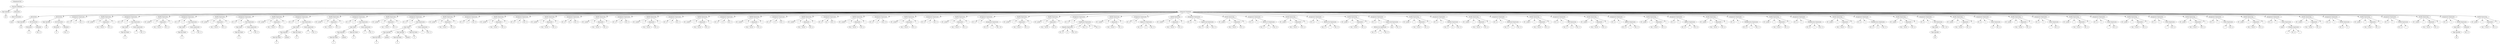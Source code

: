 digraph G {
		Q0[label="CompilationUnit"];
		Q0 -> Q1
		Q1[label="Function Definition"];
		Q1 -> Q2
		Q2[label="Type Specifier"];
		Q2 -> Q3
		Q3[label="int"];
		Q1 -> Q4
		Q4[label="Declarator"];
		Q4 -> Q5
		Q5[label="Direct Declarator"];
		Q5 -> Q6
		Q6[label="main"];
		Q1 -> Q7
		Q7[label="Compound Statement"];
		Q7 -> Q8
		Q8[label="Declaration"];
		Q8 -> Q9
		Q9[label="Type Specifier"];
		Q9 -> Q10
		Q10[label="int"];
		Q8 -> Q11
		Q11[label="Init Declarator"];
		Q11 -> Q12
		Q12[label="Declarator"];
		Q12 -> Q13
		Q13[label="a"];
		Q11 -> Q14
		Q14[label="Initializer"];
		Q14 -> Q15
		Q15[label="Val = 5"];
		Q7 -> Q16
		Q16[label="Declaration"];
		Q16 -> Q17
		Q17[label="Type Specifier"];
		Q17 -> Q18
		Q18[label="int"];
		Q16 -> Q19
		Q19[label="Init Declarator"];
		Q19 -> Q20
		Q20[label="Declarator"];
		Q20 -> Q21
		Q21[label="b"];
		Q19 -> Q22
		Q22[label="Initializer"];
		Q22 -> Q23
		Q23[label="Val = 2"];
		Q7 -> Q24
		Q24[label="Assignment Expression"];
		Q24 -> Q25
		Q25[label="ID = a"];
		Q24 -> Q26
		Q26[label="="];
		Q24 -> Q27
		Q27[label="Val = 2"];
		Q7 -> Q28
		Q28[label="Postfix Expression"];
		Q28 -> Q29
		Q29[label="ID = printf"];
		Q28 -> Q30
		Q30[label="("];
		Q28 -> Q31
		Q31[label="Arguments"];
		Q31 -> Q32
		Q32[label="Val = \"%d \\n\""];
		Q31 -> Q33
		Q33[label="ID = a"];
		Q28 -> Q34
		Q34[label=")"];
		Q7 -> Q35
		Q35[label="Assignment Expression"];
		Q35 -> Q36
		Q36[label="ID = a"];
		Q35 -> Q37
		Q37[label="="];
		Q35 -> Q38
		Q38[label="Cast Expression"];
		Q38 -> Q39
		Q39[label="Type Name"];
		Q39 -> Q40
		Q40[label="Type Def Name"];
		Q40 -> Q41
		Q41[label="a"];
		Q38 -> Q42
		Q42[label="Unary Expression"];
		Q42 -> Q43
		Q43[label="*"];
		Q42 -> Q44
		Q44[label="Val = 2"];
		Q7 -> Q45
		Q45[label="Postfix Expression"];
		Q45 -> Q46
		Q46[label="ID = printf"];
		Q45 -> Q47
		Q47[label="("];
		Q45 -> Q48
		Q48[label="Arguments"];
		Q48 -> Q49
		Q49[label="Val = \"%d \\n\""];
		Q48 -> Q50
		Q50[label="ID = a"];
		Q45 -> Q51
		Q51[label=")"];
		Q7 -> Q52
		Q52[label="Assignment Expression"];
		Q52 -> Q53
		Q53[label="ID = a"];
		Q52 -> Q54
		Q54[label="="];
		Q52 -> Q55
		Q55[label="Cast Expression"];
		Q55 -> Q56
		Q56[label="Type Name"];
		Q56 -> Q57
		Q57[label="Type Def Name"];
		Q57 -> Q58
		Q58[label="a"];
		Q55 -> Q59
		Q59[label="Unary Expression"];
		Q59 -> Q60
		Q60[label="+"];
		Q59 -> Q61
		Q61[label="Val = 2"];
		Q7 -> Q62
		Q62[label="Postfix Expression"];
		Q62 -> Q63
		Q63[label="ID = printf"];
		Q62 -> Q64
		Q64[label="("];
		Q62 -> Q65
		Q65[label="Arguments"];
		Q65 -> Q66
		Q66[label="Val = \"%d \\n\""];
		Q65 -> Q67
		Q67[label="ID = a"];
		Q62 -> Q68
		Q68[label=")"];
		Q7 -> Q69
		Q69[label="Assignment Expression"];
		Q69 -> Q70
		Q70[label="ID = a"];
		Q69 -> Q71
		Q71[label="="];
		Q69 -> Q72
		Q72[label="Cast Expression"];
		Q72 -> Q73
		Q73[label="Type Name"];
		Q73 -> Q74
		Q74[label="Type Def Name"];
		Q74 -> Q75
		Q75[label="a"];
		Q72 -> Q76
		Q76[label="Unary Expression"];
		Q76 -> Q77
		Q77[label="-"];
		Q76 -> Q78
		Q78[label="Val = 2"];
		Q7 -> Q79
		Q79[label="Postfix Expression"];
		Q79 -> Q80
		Q80[label="ID = printf"];
		Q79 -> Q81
		Q81[label="("];
		Q79 -> Q82
		Q82[label="Arguments"];
		Q82 -> Q83
		Q83[label="Val = \"%d \\n\""];
		Q82 -> Q84
		Q84[label="ID = a"];
		Q79 -> Q85
		Q85[label=")"];
		Q7 -> Q86
		Q86[label="Assignment Expression"];
		Q86 -> Q87
		Q87[label="ID = a"];
		Q86 -> Q88
		Q88[label="="];
		Q86 -> Q89
		Q89[label="Cast Expression"];
		Q89 -> Q90
		Q90[label="Type Name"];
		Q90 -> Q91
		Q91[label="Type Specifier"];
		Q91 -> Q92
		Q92[label="Type Def Name"];
		Q92 -> Q93
		Q93[label="a"];
		Q91 -> Q94
		Q94[label="pointer"];
		Q90 -> Q95
		Q95[label="Type Def Name"];
		Q95 -> Q96
		Q96[label="b"];
		Q89 -> Q97
		Q97[label="Unary Expression"];
		Q97 -> Q98
		Q98[label="*"];
		Q97 -> Q99
		Q99[label="Val = 2"];
		Q7 -> Q100
		Q100[label="Postfix Expression"];
		Q100 -> Q101
		Q101[label="ID = printf"];
		Q100 -> Q102
		Q102[label="("];
		Q100 -> Q103
		Q103[label="Arguments"];
		Q103 -> Q104
		Q104[label="Val = \"%d \\n\""];
		Q103 -> Q105
		Q105[label="ID = a"];
		Q100 -> Q106
		Q106[label=")"];
		Q7 -> Q107
		Q107[label="Assignment Expression"];
		Q107 -> Q108
		Q108[label="ID = a"];
		Q107 -> Q109
		Q109[label="="];
		Q107 -> Q110
		Q110[label="Cast Expression"];
		Q110 -> Q111
		Q111[label="Type Name"];
		Q111 -> Q112
		Q112[label="Type Specifier"];
		Q112 -> Q113
		Q113[label="Type Def Name"];
		Q113 -> Q114
		Q114[label="a"];
		Q112 -> Q115
		Q115[label="pointer"];
		Q111 -> Q116
		Q116[label="Type Def Name"];
		Q116 -> Q117
		Q117[label="b"];
		Q110 -> Q118
		Q118[label="Unary Expression"];
		Q118 -> Q119
		Q119[label="+"];
		Q118 -> Q120
		Q120[label="Val = 2"];
		Q7 -> Q121
		Q121[label="Postfix Expression"];
		Q121 -> Q122
		Q122[label="ID = printf"];
		Q121 -> Q123
		Q123[label="("];
		Q121 -> Q124
		Q124[label="Arguments"];
		Q124 -> Q125
		Q125[label="Val = \"%d \\n\""];
		Q124 -> Q126
		Q126[label="ID = a"];
		Q121 -> Q127
		Q127[label=")"];
		Q7 -> Q128
		Q128[label="Assignment Expression"];
		Q128 -> Q129
		Q129[label="ID = a"];
		Q128 -> Q130
		Q130[label="="];
		Q128 -> Q131
		Q131[label="Cast Expression"];
		Q131 -> Q132
		Q132[label="Type Name"];
		Q132 -> Q133
		Q133[label="Type Specifier"];
		Q133 -> Q134
		Q134[label="Type Def Name"];
		Q134 -> Q135
		Q135[label="a"];
		Q133 -> Q136
		Q136[label="pointer"];
		Q132 -> Q137
		Q137[label="Type Specifier"];
		Q137 -> Q138
		Q138[label="Type Def Name"];
		Q138 -> Q139
		Q139[label="b"];
		Q137 -> Q140
		Q140[label="pointer"];
		Q132 -> Q141
		Q141[label="Type Def Name"];
		Q141 -> Q142
		Q142[label="b"];
		Q131 -> Q143
		Q143[label="Unary Expression"];
		Q143 -> Q144
		Q144[label="*"];
		Q143 -> Q145
		Q145[label="Val = 2"];
		Q7 -> Q146
		Q146[label="Postfix Expression"];
		Q146 -> Q147
		Q147[label="ID = printf"];
		Q146 -> Q148
		Q148[label="("];
		Q146 -> Q149
		Q149[label="Arguments"];
		Q149 -> Q150
		Q150[label="Val = \"%d \\n\""];
		Q149 -> Q151
		Q151[label="ID = a"];
		Q146 -> Q152
		Q152[label=")"];
		Q7 -> Q153
		Q153[label="Assignment Expression"];
		Q153 -> Q154
		Q154[label="ID = a"];
		Q153 -> Q155
		Q155[label="*="];
		Q153 -> Q156
		Q156[label="Val = 8"];
		Q7 -> Q157
		Q157[label="Postfix Expression"];
		Q157 -> Q158
		Q158[label="ID = printf"];
		Q157 -> Q159
		Q159[label="("];
		Q157 -> Q160
		Q160[label="Arguments"];
		Q160 -> Q161
		Q161[label="Val = \"%d \\n\""];
		Q160 -> Q162
		Q162[label="ID = a"];
		Q157 -> Q163
		Q163[label=")"];
		Q7 -> Q164
		Q164[label="Assignment Expression"];
		Q164 -> Q165
		Q165[label="ID = a"];
		Q164 -> Q166
		Q166[label="/="];
		Q164 -> Q167
		Q167[label="Val = 4"];
		Q7 -> Q168
		Q168[label="Postfix Expression"];
		Q168 -> Q169
		Q169[label="ID = printf"];
		Q168 -> Q170
		Q170[label="("];
		Q168 -> Q171
		Q171[label="Arguments"];
		Q171 -> Q172
		Q172[label="Val = \"%d \\n\""];
		Q171 -> Q173
		Q173[label="ID = a"];
		Q168 -> Q174
		Q174[label=")"];
		Q7 -> Q175
		Q175[label="Assignment Expression"];
		Q175 -> Q176
		Q176[label="ID = a"];
		Q175 -> Q177
		Q177[label="%="];
		Q175 -> Q178
		Q178[label="Val = 3"];
		Q7 -> Q179
		Q179[label="Postfix Expression"];
		Q179 -> Q180
		Q180[label="ID = printf"];
		Q179 -> Q181
		Q181[label="("];
		Q179 -> Q182
		Q182[label="Arguments"];
		Q182 -> Q183
		Q183[label="Val = \"%d \\n\""];
		Q182 -> Q184
		Q184[label="ID = a"];
		Q179 -> Q185
		Q185[label=")"];
		Q7 -> Q186
		Q186[label="Assignment Expression"];
		Q186 -> Q187
		Q187[label="ID = a"];
		Q186 -> Q188
		Q188[label="+="];
		Q186 -> Q189
		Q189[label="Val = 3"];
		Q7 -> Q190
		Q190[label="Postfix Expression"];
		Q190 -> Q191
		Q191[label="ID = printf"];
		Q190 -> Q192
		Q192[label="("];
		Q190 -> Q193
		Q193[label="Arguments"];
		Q193 -> Q194
		Q194[label="Val = \"%d \\n\""];
		Q193 -> Q195
		Q195[label="ID = a"];
		Q190 -> Q196
		Q196[label=")"];
		Q7 -> Q197
		Q197[label="Assignment Expression"];
		Q197 -> Q198
		Q198[label="ID = a"];
		Q197 -> Q199
		Q199[label="-="];
		Q197 -> Q200
		Q200[label="Val = 2"];
		Q7 -> Q201
		Q201[label="Postfix Expression"];
		Q201 -> Q202
		Q202[label="ID = printf"];
		Q201 -> Q203
		Q203[label="("];
		Q201 -> Q204
		Q204[label="Arguments"];
		Q204 -> Q205
		Q205[label="Val = \"%d \\n\""];
		Q204 -> Q206
		Q206[label="ID = a"];
		Q201 -> Q207
		Q207[label=")"];
		Q7 -> Q208
		Q208[label="Assignment Expression"];
		Q208 -> Q209
		Q209[label="ID = a"];
		Q208 -> Q210
		Q210[label="<<="];
		Q208 -> Q211
		Q211[label="Val = 2"];
		Q7 -> Q212
		Q212[label="Postfix Expression"];
		Q212 -> Q213
		Q213[label="ID = printf"];
		Q212 -> Q214
		Q214[label="("];
		Q212 -> Q215
		Q215[label="Arguments"];
		Q215 -> Q216
		Q216[label="Val = \"%d \\n\""];
		Q215 -> Q217
		Q217[label="ID = a"];
		Q212 -> Q218
		Q218[label=")"];
		Q7 -> Q219
		Q219[label="Assignment Expression"];
		Q219 -> Q220
		Q220[label="ID = a"];
		Q219 -> Q221
		Q221[label=">>="];
		Q219 -> Q222
		Q222[label="Val = 1"];
		Q7 -> Q223
		Q223[label="Postfix Expression"];
		Q223 -> Q224
		Q224[label="ID = printf"];
		Q223 -> Q225
		Q225[label="("];
		Q223 -> Q226
		Q226[label="Arguments"];
		Q226 -> Q227
		Q227[label="Val = \"%d \\n\""];
		Q226 -> Q228
		Q228[label="ID = a"];
		Q223 -> Q229
		Q229[label=")"];
		Q7 -> Q230
		Q230[label="Assignment Expression"];
		Q230 -> Q231
		Q231[label="ID = a"];
		Q230 -> Q232
		Q232[label="&="];
		Q230 -> Q233
		Q233[label="Val = 4"];
		Q7 -> Q234
		Q234[label="Postfix Expression"];
		Q234 -> Q235
		Q235[label="ID = printf"];
		Q234 -> Q236
		Q236[label="("];
		Q234 -> Q237
		Q237[label="Arguments"];
		Q237 -> Q238
		Q238[label="Val = \"%d \\n\""];
		Q237 -> Q239
		Q239[label="ID = a"];
		Q234 -> Q240
		Q240[label=")"];
		Q7 -> Q241
		Q241[label="Assignment Expression"];
		Q241 -> Q242
		Q242[label="ID = a"];
		Q241 -> Q243
		Q243[label="|="];
		Q241 -> Q244
		Q244[label="Val = 13"];
		Q7 -> Q245
		Q245[label="Postfix Expression"];
		Q245 -> Q246
		Q246[label="ID = printf"];
		Q245 -> Q247
		Q247[label="("];
		Q245 -> Q248
		Q248[label="Arguments"];
		Q248 -> Q249
		Q249[label="Val = \"%d \\n\""];
		Q248 -> Q250
		Q250[label="ID = a"];
		Q245 -> Q251
		Q251[label=")"];
		Q7 -> Q252
		Q252[label="Assignment Expression"];
		Q252 -> Q253
		Q253[label="ID = a"];
		Q252 -> Q254
		Q254[label="^="];
		Q252 -> Q255
		Q255[label="Val = 4"];
		Q7 -> Q256
		Q256[label="Postfix Expression"];
		Q256 -> Q257
		Q257[label="ID = printf"];
		Q256 -> Q258
		Q258[label="("];
		Q256 -> Q259
		Q259[label="Arguments"];
		Q259 -> Q260
		Q260[label="Val = \"%d \\n\""];
		Q259 -> Q261
		Q261[label="ID = a"];
		Q256 -> Q262
		Q262[label=")"];
		Q7 -> Q263
		Q263[label="Assignment Expression"];
		Q263 -> Q264
		Q264[label="ID = a"];
		Q263 -> Q265
		Q265[label="="];
		Q263 -> Q266
		Q266[label="Assignment Expression"];
		Q266 -> Q267
		Q267[label="ID = b"];
		Q266 -> Q268
		Q268[label="="];
		Q266 -> Q269
		Q269[label="Val = 20"];
		Q7 -> Q270
		Q270[label="Postfix Expression"];
		Q270 -> Q271
		Q271[label="ID = printf"];
		Q270 -> Q272
		Q272[label="("];
		Q270 -> Q273
		Q273[label="Arguments"];
		Q273 -> Q274
		Q274[label="Val = \"%d \\n\""];
		Q273 -> Q275
		Q275[label="ID = a"];
		Q270 -> Q276
		Q276[label=")"];
		Q7 -> Q277
		Q277[label="Postfix Expression"];
		Q277 -> Q278
		Q278[label="ID = printf"];
		Q277 -> Q279
		Q279[label="("];
		Q277 -> Q280
		Q280[label="Arguments"];
		Q280 -> Q281
		Q281[label="Val = \"%d \\n\""];
		Q280 -> Q282
		Q282[label="ID = b"];
		Q277 -> Q283
		Q283[label=")"];
		Q7 -> Q284
		Q284[label="Assignment Expression"];
		Q284 -> Q285
		Q285[label="ID = a"];
		Q284 -> Q286
		Q286[label="="];
		Q284 -> Q287
		Q287[label="Conditional Expression"];
		Q287 -> Q288
		Q288[label="Equality Expression"];
		Q288 -> Q289
		Q289[label="ID = a"];
		Q288 -> Q290
		Q290[label="=="];
		Q288 -> Q291
		Q291[label="Val = 20"];
		Q287 -> Q292
		Q292[label="?"];
		Q287 -> Q293
		Q293[label="Val = 3"];
		Q287 -> Q294
		Q294[label=":"];
		Q287 -> Q295
		Q295[label="Val = 4"];
		Q7 -> Q296
		Q296[label="Postfix Expression"];
		Q296 -> Q297
		Q297[label="ID = printf"];
		Q296 -> Q298
		Q298[label="("];
		Q296 -> Q299
		Q299[label="Arguments"];
		Q299 -> Q300
		Q300[label="Val = \"%d \\n\""];
		Q299 -> Q301
		Q301[label="ID = a"];
		Q296 -> Q302
		Q302[label=")"];
		Q7 -> Q303
		Q303[label="Assignment Expression"];
		Q303 -> Q304
		Q304[label="ID = a"];
		Q303 -> Q305
		Q305[label="="];
		Q303 -> Q306
		Q306[label="Logical Or Expression"];
		Q306 -> Q307
		Q307[label="Val = 5"];
		Q306 -> Q308
		Q308[label="||"];
		Q306 -> Q309
		Q309[label="Val = 0"];
		Q7 -> Q310
		Q310[label="Postfix Expression"];
		Q310 -> Q311
		Q311[label="ID = printf"];
		Q310 -> Q312
		Q312[label="("];
		Q310 -> Q313
		Q313[label="Arguments"];
		Q313 -> Q314
		Q314[label="Val = \"%d \\n\""];
		Q313 -> Q315
		Q315[label="ID = a"];
		Q310 -> Q316
		Q316[label=")"];
		Q7 -> Q317
		Q317[label="Assignment Expression"];
		Q317 -> Q318
		Q318[label="ID = a"];
		Q317 -> Q319
		Q319[label="="];
		Q317 -> Q320
		Q320[label="Logical And Expression"];
		Q320 -> Q321
		Q321[label="Val = 2"];
		Q320 -> Q322
		Q322[label="&&"];
		Q320 -> Q323
		Q323[label="Val = 3"];
		Q7 -> Q324
		Q324[label="Postfix Expression"];
		Q324 -> Q325
		Q325[label="ID = printf"];
		Q324 -> Q326
		Q326[label="("];
		Q324 -> Q327
		Q327[label="Arguments"];
		Q327 -> Q328
		Q328[label="Val = \"%d \\n\""];
		Q327 -> Q329
		Q329[label="ID = a"];
		Q324 -> Q330
		Q330[label=")"];
		Q7 -> Q331
		Q331[label="Assignment Expression"];
		Q331 -> Q332
		Q332[label="ID = a"];
		Q331 -> Q333
		Q333[label="="];
		Q331 -> Q334
		Q334[label="Bitwise Or Expression"];
		Q334 -> Q335
		Q335[label="Val = 2"];
		Q334 -> Q336
		Q336[label="|"];
		Q334 -> Q337
		Q337[label="Val = 0"];
		Q7 -> Q338
		Q338[label="Postfix Expression"];
		Q338 -> Q339
		Q339[label="ID = printf"];
		Q338 -> Q340
		Q340[label="("];
		Q338 -> Q341
		Q341[label="Arguments"];
		Q341 -> Q342
		Q342[label="Val = \"%d \\n\""];
		Q341 -> Q343
		Q343[label="ID = a"];
		Q338 -> Q344
		Q344[label=")"];
		Q7 -> Q345
		Q345[label="Assignment Expression"];
		Q345 -> Q346
		Q346[label="ID = a"];
		Q345 -> Q347
		Q347[label="="];
		Q345 -> Q348
		Q348[label="Bitwise Xor Expression"];
		Q348 -> Q349
		Q349[label="Val = 2"];
		Q348 -> Q350
		Q350[label="^"];
		Q348 -> Q351
		Q351[label="Val = 0"];
		Q7 -> Q352
		Q352[label="Postfix Expression"];
		Q352 -> Q353
		Q353[label="ID = printf"];
		Q352 -> Q354
		Q354[label="("];
		Q352 -> Q355
		Q355[label="Arguments"];
		Q355 -> Q356
		Q356[label="Val = \"%d \\n\""];
		Q355 -> Q357
		Q357[label="ID = a"];
		Q352 -> Q358
		Q358[label=")"];
		Q7 -> Q359
		Q359[label="Assignment Expression"];
		Q359 -> Q360
		Q360[label="ID = a"];
		Q359 -> Q361
		Q361[label="="];
		Q359 -> Q362
		Q362[label="Logical And Expression"];
		Q362 -> Q363
		Q363[label="Bitwise Xor Expression"];
		Q363 -> Q364
		Q364[label="Val = 2"];
		Q363 -> Q365
		Q365[label="^"];
		Q363 -> Q366
		Q366[label="Val = 0"];
		Q362 -> Q367
		Q367[label="&&"];
		Q362 -> Q368
		Q368[label="Val = 5"];
		Q7 -> Q369
		Q369[label="Postfix Expression"];
		Q369 -> Q370
		Q370[label="ID = printf"];
		Q369 -> Q371
		Q371[label="("];
		Q369 -> Q372
		Q372[label="Arguments"];
		Q372 -> Q373
		Q373[label="Val = \"%d \\n\""];
		Q372 -> Q374
		Q374[label="ID = a"];
		Q369 -> Q375
		Q375[label=")"];
		Q7 -> Q376
		Q376[label="Assignment Expression"];
		Q376 -> Q377
		Q377[label="ID = a"];
		Q376 -> Q378
		Q378[label="="];
		Q376 -> Q379
		Q379[label="Equality Expression"];
		Q379 -> Q380
		Q380[label="Val = 2"];
		Q379 -> Q381
		Q381[label="=="];
		Q379 -> Q382
		Q382[label="Val = 3"];
		Q7 -> Q383
		Q383[label="Postfix Expression"];
		Q383 -> Q384
		Q384[label="ID = printf"];
		Q383 -> Q385
		Q385[label="("];
		Q383 -> Q386
		Q386[label="Arguments"];
		Q386 -> Q387
		Q387[label="Val = \"%d \\n\""];
		Q386 -> Q388
		Q388[label="ID = a"];
		Q383 -> Q389
		Q389[label=")"];
		Q7 -> Q390
		Q390[label="Assignment Expression"];
		Q390 -> Q391
		Q391[label="ID = a"];
		Q390 -> Q392
		Q392[label="="];
		Q390 -> Q393
		Q393[label="Relational Expression"];
		Q393 -> Q394
		Q394[label="Val = 2"];
		Q393 -> Q395
		Q395[label="<"];
		Q393 -> Q396
		Q396[label="Val = 3"];
		Q7 -> Q397
		Q397[label="Postfix Expression"];
		Q397 -> Q398
		Q398[label="ID = printf"];
		Q397 -> Q399
		Q399[label="("];
		Q397 -> Q400
		Q400[label="Arguments"];
		Q400 -> Q401
		Q401[label="Val = \"%d \\n\""];
		Q400 -> Q402
		Q402[label="ID = a"];
		Q397 -> Q403
		Q403[label=")"];
		Q7 -> Q404
		Q404[label="Assignment Expression"];
		Q404 -> Q405
		Q405[label="ID = a"];
		Q404 -> Q406
		Q406[label="="];
		Q404 -> Q407
		Q407[label="Shift Expression"];
		Q407 -> Q408
		Q408[label="Val = 2"];
		Q407 -> Q409
		Q409[label="<<"];
		Q407 -> Q410
		Q410[label="Val = 2"];
		Q7 -> Q411
		Q411[label="Postfix Expression"];
		Q411 -> Q412
		Q412[label="ID = printf"];
		Q411 -> Q413
		Q413[label="("];
		Q411 -> Q414
		Q414[label="Arguments"];
		Q414 -> Q415
		Q415[label="Val = \"%d \\n\""];
		Q414 -> Q416
		Q416[label="ID = a"];
		Q411 -> Q417
		Q417[label=")"];
		Q7 -> Q418
		Q418[label="Assignment Expression"];
		Q418 -> Q419
		Q419[label="ID = a"];
		Q418 -> Q420
		Q420[label="="];
		Q418 -> Q421
		Q421[label="Additive Expression"];
		Q421 -> Q422
		Q422[label="ID = a"];
		Q421 -> Q423
		Q423[label="+"];
		Q421 -> Q424
		Q424[label="Val = 5"];
		Q7 -> Q425
		Q425[label="Postfix Expression"];
		Q425 -> Q426
		Q426[label="ID = printf"];
		Q425 -> Q427
		Q427[label="("];
		Q425 -> Q428
		Q428[label="Arguments"];
		Q428 -> Q429
		Q429[label="Val = \"%d \\n\""];
		Q428 -> Q430
		Q430[label="ID = a"];
		Q425 -> Q431
		Q431[label=")"];
		Q7 -> Q432
		Q432[label="Assignment Expression"];
		Q432 -> Q433
		Q433[label="ID = a"];
		Q432 -> Q434
		Q434[label="="];
		Q432 -> Q435
		Q435[label="Additive Expression"];
		Q435 -> Q436
		Q436[label="ID = a"];
		Q435 -> Q437
		Q437[label="-"];
		Q435 -> Q438
		Q438[label="ID = b"];
		Q7 -> Q439
		Q439[label="Postfix Expression"];
		Q439 -> Q440
		Q440[label="ID = printf"];
		Q439 -> Q441
		Q441[label="("];
		Q439 -> Q442
		Q442[label="Arguments"];
		Q442 -> Q443
		Q443[label="Val = \"%d \\n\""];
		Q442 -> Q444
		Q444[label="ID = a"];
		Q439 -> Q445
		Q445[label=")"];
		Q7 -> Q446
		Q446[label="Assignment Expression"];
		Q446 -> Q447
		Q447[label="ID = a"];
		Q446 -> Q448
		Q448[label="="];
		Q446 -> Q449
		Q449[label="Multiplication Expression"];
		Q449 -> Q450
		Q450[label="ID = b"];
		Q449 -> Q451
		Q451[label="*"];
		Q449 -> Q452
		Q452[label="Val = 2"];
		Q7 -> Q453
		Q453[label="Postfix Expression"];
		Q453 -> Q454
		Q454[label="ID = printf"];
		Q453 -> Q455
		Q455[label="("];
		Q453 -> Q456
		Q456[label="Arguments"];
		Q456 -> Q457
		Q457[label="Val = \"%d \\n\""];
		Q456 -> Q458
		Q458[label="ID = a"];
		Q453 -> Q459
		Q459[label=")"];
		Q7 -> Q460
		Q460[label="Assignment Expression"];
		Q460 -> Q461
		Q461[label="ID = a"];
		Q460 -> Q462
		Q462[label="="];
		Q460 -> Q463
		Q463[label="Multiplication Expression"];
		Q463 -> Q464
		Q464[label="ID = b"];
		Q463 -> Q465
		Q465[label="/"];
		Q463 -> Q466
		Q466[label="Val = 5"];
		Q7 -> Q467
		Q467[label="Postfix Expression"];
		Q467 -> Q468
		Q468[label="ID = printf"];
		Q467 -> Q469
		Q469[label="("];
		Q467 -> Q470
		Q470[label="Arguments"];
		Q470 -> Q471
		Q471[label="Val = \"%d \\n\""];
		Q470 -> Q472
		Q472[label="ID = a"];
		Q467 -> Q473
		Q473[label=")"];
		Q7 -> Q474
		Q474[label="Assignment Expression"];
		Q474 -> Q475
		Q475[label="ID = a"];
		Q474 -> Q476
		Q476[label="="];
		Q474 -> Q477
		Q477[label="Multiplication Expression"];
		Q477 -> Q478
		Q478[label="ID = a"];
		Q477 -> Q479
		Q479[label="%"];
		Q477 -> Q480
		Q480[label="Val = 3"];
		Q7 -> Q481
		Q481[label="Postfix Expression"];
		Q481 -> Q482
		Q482[label="ID = printf"];
		Q481 -> Q483
		Q483[label="("];
		Q481 -> Q484
		Q484[label="Arguments"];
		Q484 -> Q485
		Q485[label="Val = \"%d \\n\""];
		Q484 -> Q486
		Q486[label="ID = a"];
		Q481 -> Q487
		Q487[label=")"];
		Q7 -> Q488
		Q488[label="Assignment Expression"];
		Q488 -> Q489
		Q489[label="ID = a"];
		Q488 -> Q490
		Q490[label="="];
		Q488 -> Q491
		Q491[label="Cast Expression"];
		Q491 -> Q492
		Q492[label="Type Name"];
		Q492 -> Q493
		Q493[label="Type Specifier"];
		Q493 -> Q494
		Q494[label="int"];
		Q491 -> Q495
		Q495[label="Val = 5.0"];
		Q7 -> Q496
		Q496[label="Postfix Expression"];
		Q496 -> Q497
		Q497[label="ID = printf"];
		Q496 -> Q498
		Q498[label="("];
		Q496 -> Q499
		Q499[label="Arguments"];
		Q499 -> Q500
		Q500[label="Val = \"%d \\n\""];
		Q499 -> Q501
		Q501[label="ID = a"];
		Q496 -> Q502
		Q502[label=")"];
		Q7 -> Q503
		Q503[label="Assignment Expression"];
		Q503 -> Q504
		Q504[label="ID = a"];
		Q503 -> Q505
		Q505[label="="];
		Q503 -> Q506
		Q506[label="Unary Expression"];
		Q506 -> Q507
		Q507[label="++"];
		Q506 -> Q508
		Q508[label="ID = a"];
		Q7 -> Q509
		Q509[label="Postfix Expression"];
		Q509 -> Q510
		Q510[label="ID = printf"];
		Q509 -> Q511
		Q511[label="("];
		Q509 -> Q512
		Q512[label="Arguments"];
		Q512 -> Q513
		Q513[label="Val = \"%d \\n\""];
		Q512 -> Q514
		Q514[label="ID = a"];
		Q509 -> Q515
		Q515[label=")"];
		Q7 -> Q516
		Q516[label="Assignment Expression"];
		Q516 -> Q517
		Q517[label="ID = a"];
		Q516 -> Q518
		Q518[label="="];
		Q516 -> Q519
		Q519[label="Unary Expression"];
		Q519 -> Q520
		Q520[label="--"];
		Q519 -> Q521
		Q521[label="ID = a"];
		Q7 -> Q522
		Q522[label="Postfix Expression"];
		Q522 -> Q523
		Q523[label="ID = printf"];
		Q522 -> Q524
		Q524[label="("];
		Q522 -> Q525
		Q525[label="Arguments"];
		Q525 -> Q526
		Q526[label="Val = \"%d \\n\""];
		Q525 -> Q527
		Q527[label="ID = a"];
		Q522 -> Q528
		Q528[label=")"];
		Q7 -> Q529
		Q529[label="Assignment Expression"];
		Q529 -> Q530
		Q530[label="ID = a"];
		Q529 -> Q531
		Q531[label="="];
		Q529 -> Q532
		Q532[label="Unary Expression"];
		Q532 -> Q533
		Q533[label="-"];
		Q532 -> Q534
		Q534[label="ID = a"];
		Q7 -> Q535
		Q535[label="Postfix Expression"];
		Q535 -> Q536
		Q536[label="ID = printf"];
		Q535 -> Q537
		Q537[label="("];
		Q535 -> Q538
		Q538[label="Arguments"];
		Q538 -> Q539
		Q539[label="Val = \"%d \\n\""];
		Q538 -> Q540
		Q540[label="ID = a"];
		Q535 -> Q541
		Q541[label=")"];
		Q7 -> Q542
		Q542[label="Assignment Expression"];
		Q542 -> Q543
		Q543[label="ID = a"];
		Q542 -> Q544
		Q544[label="="];
		Q542 -> Q545
		Q545[label="Unary Expression"];
		Q545 -> Q546
		Q546[label="~"];
		Q545 -> Q547
		Q547[label="ID = a"];
		Q7 -> Q548
		Q548[label="Postfix Expression"];
		Q548 -> Q549
		Q549[label="ID = printf"];
		Q548 -> Q550
		Q550[label="("];
		Q548 -> Q551
		Q551[label="Arguments"];
		Q551 -> Q552
		Q552[label="Val = \"%d \\n\""];
		Q551 -> Q553
		Q553[label="ID = a"];
		Q548 -> Q554
		Q554[label=")"];
		Q7 -> Q555
		Q555[label="Assignment Expression"];
		Q555 -> Q556
		Q556[label="ID = a"];
		Q555 -> Q557
		Q557[label="="];
		Q555 -> Q558
		Q558[label="Unary Expression"];
		Q558 -> Q559
		Q559[label="!"];
		Q558 -> Q560
		Q560[label="ID = a"];
		Q7 -> Q561
		Q561[label="Postfix Expression"];
		Q561 -> Q562
		Q562[label="ID = printf"];
		Q561 -> Q563
		Q563[label="("];
		Q561 -> Q564
		Q564[label="Arguments"];
		Q564 -> Q565
		Q565[label="Val = \"%d \\n\""];
		Q564 -> Q566
		Q566[label="ID = a"];
		Q561 -> Q567
		Q567[label=")"];
		Q7 -> Q568
		Q568[label="Assignment Expression"];
		Q568 -> Q569
		Q569[label="ID = a"];
		Q568 -> Q570
		Q570[label="="];
		Q568 -> Q571
		Q571[label="Unary Expression"];
		Q571 -> Q572
		Q572[label="sizeof"];
		Q571 -> Q573
		Q573[label="Primary Expression"];
		Q573 -> Q574
		Q574[label="("];
		Q573 -> Q575
		Q575[label="ID = a"];
		Q573 -> Q576
		Q576[label=")"];
		Q7 -> Q577
		Q577[label="Postfix Expression"];
		Q577 -> Q578
		Q578[label="ID = printf"];
		Q577 -> Q579
		Q579[label="("];
		Q577 -> Q580
		Q580[label="Arguments"];
		Q580 -> Q581
		Q581[label="Val = \"%d \\n\""];
		Q580 -> Q582
		Q582[label="ID = a"];
		Q577 -> Q583
		Q583[label=")"];
		Q7 -> Q584
		Q584[label="Assignment Expression"];
		Q584 -> Q585
		Q585[label="ID = a"];
		Q584 -> Q586
		Q586[label="="];
		Q584 -> Q587
		Q587[label="Postfix Expression"];
		Q587 -> Q588
		Q588[label="ID = a"];
		Q587 -> Q589
		Q589[label="++"];
		Q7 -> Q590
		Q590[label="Postfix Expression"];
		Q590 -> Q591
		Q591[label="ID = printf"];
		Q590 -> Q592
		Q592[label="("];
		Q590 -> Q593
		Q593[label="Arguments"];
		Q593 -> Q594
		Q594[label="Val = \"%d \\n\""];
		Q593 -> Q595
		Q595[label="ID = a"];
		Q590 -> Q596
		Q596[label=")"];
		Q7 -> Q597
		Q597[label="Assignment Expression"];
		Q597 -> Q598
		Q598[label="ID = a"];
		Q597 -> Q599
		Q599[label="="];
		Q597 -> Q600
		Q600[label="Postfix Expression"];
		Q600 -> Q601
		Q601[label="ID = a"];
		Q600 -> Q602
		Q602[label="--"];
		Q7 -> Q603
		Q603[label="Postfix Expression"];
		Q603 -> Q604
		Q604[label="ID = printf"];
		Q603 -> Q605
		Q605[label="("];
		Q603 -> Q606
		Q606[label="Arguments"];
		Q606 -> Q607
		Q607[label="Val = \"%d \\n\""];
		Q606 -> Q608
		Q608[label="ID = a"];
		Q603 -> Q609
		Q609[label=")"];
		Q7 -> Q610
		Q610[label="Assignment Expression"];
		Q610 -> Q611
		Q611[label="ID = a"];
		Q610 -> Q612
		Q612[label="="];
		Q610 -> Q613
		Q613[label="Postfix Expression"];
		Q613 -> Q614
		Q614[label="Type Name"];
		Q614 -> Q615
		Q615[label="Type Specifier"];
		Q615 -> Q616
		Q616[label="int"];
		Q613 -> Q617
		Q617[label="Initializer"];
		Q617 -> Q618
		Q618[label="Val = 5"];
		Q7 -> Q619
		Q619[label="Postfix Expression"];
		Q619 -> Q620
		Q620[label="ID = printf"];
		Q619 -> Q621
		Q621[label="("];
		Q619 -> Q622
		Q622[label="Arguments"];
		Q622 -> Q623
		Q623[label="Val = \"%d \\n\""];
		Q622 -> Q624
		Q624[label="ID = a"];
		Q619 -> Q625
		Q625[label=")"];
		
}